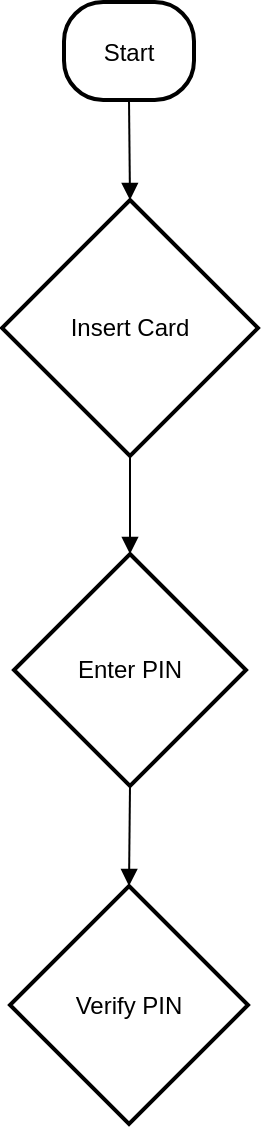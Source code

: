 <mxfile version="24.7.17">
  <diagram name="‫עמוד-1‬" id="RoETO1K8yUgYBhLJr5wS">
    <mxGraphModel>
      <root>
        <mxCell id="0" />
        <mxCell id="1" parent="0" />
        <mxCell id="2" value="Start" style="rounded=1;arcSize=40;strokeWidth=2" vertex="1" parent="1">
          <mxGeometry x="39" y="8" width="65" height="49" as="geometry" />
        </mxCell>
        <mxCell id="3" value="Insert Card" style="rhombus;strokeWidth=2;whiteSpace=wrap;" vertex="1" parent="1">
          <mxGeometry x="8" y="107" width="128" height="128" as="geometry" />
        </mxCell>
        <mxCell id="4" value="Enter PIN" style="rhombus;strokeWidth=2;whiteSpace=wrap;" vertex="1" parent="1">
          <mxGeometry x="14" y="284" width="116" height="116" as="geometry" />
        </mxCell>
        <mxCell id="5" value="Verify PIN" style="rhombus;strokeWidth=2;whiteSpace=wrap;" vertex="1" parent="1">
          <mxGeometry x="12" y="450" width="119" height="119" as="geometry" />
        </mxCell>
        <mxCell id="6" value="" style="curved=1;startArrow=none;endArrow=block;exitX=0.5;exitY=0.99;entryX=0.5;entryY=0;" edge="1" parent="1" source="2" target="3">
          <mxGeometry relative="1" as="geometry">
            <Array as="points" />
          </mxGeometry>
        </mxCell>
        <mxCell id="7" value="" style="curved=1;startArrow=none;endArrow=block;exitX=0.5;exitY=0.99;entryX=0.5;entryY=0;" edge="1" parent="1" source="3" target="4">
          <mxGeometry relative="1" as="geometry">
            <Array as="points" />
          </mxGeometry>
        </mxCell>
        <mxCell id="8" value="" style="curved=1;startArrow=none;endArrow=block;exitX=0.5;exitY=1;entryX=0.5;entryY=0;" edge="1" parent="1" source="4" target="5">
          <mxGeometry relative="1" as="geometry">
            <Array as="points" />
          </mxGeometry>
        </mxCell>
      </root>
    </mxGraphModel>
  </diagram>
</mxfile>
